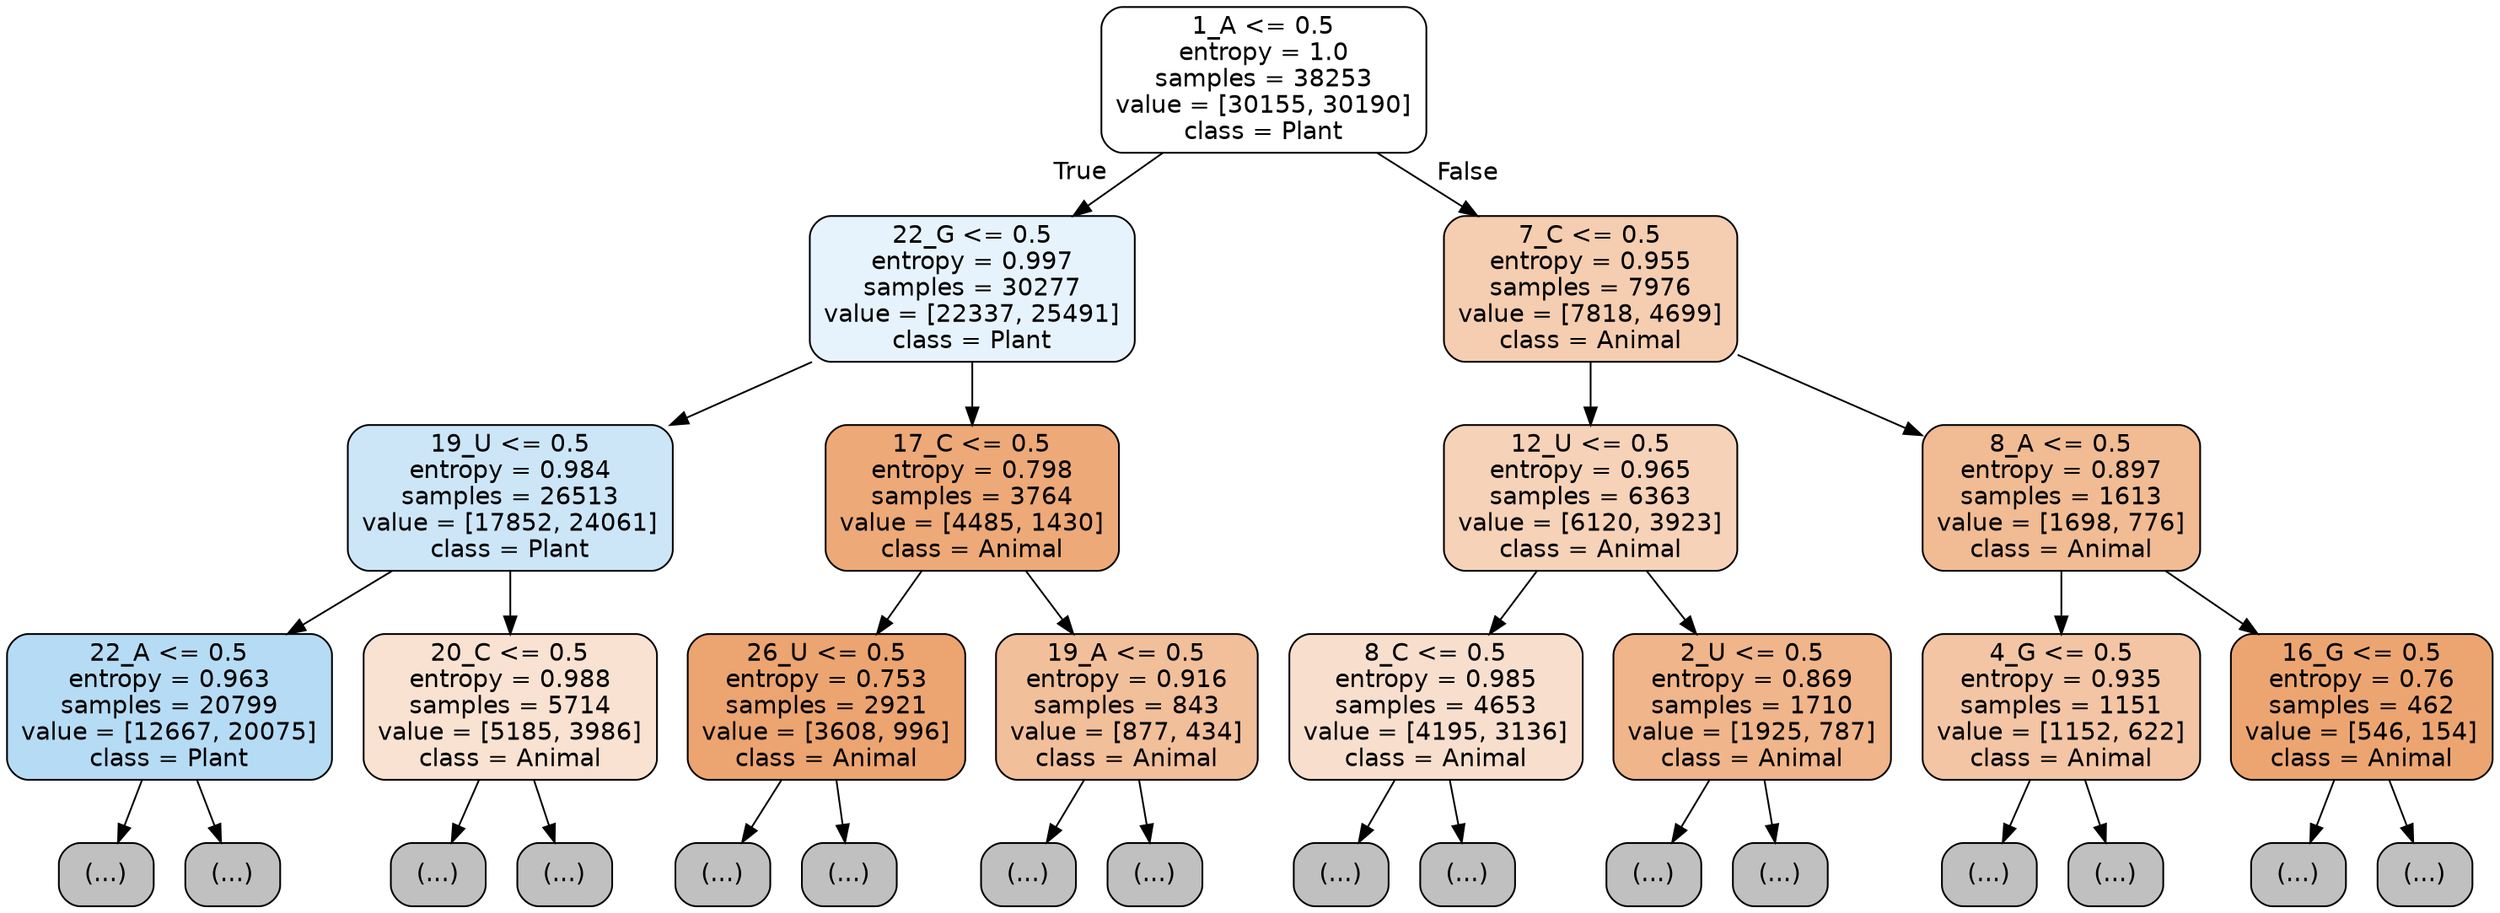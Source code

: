 digraph Tree {
node [shape=box, style="filled, rounded", color="black", fontname="helvetica"] ;
edge [fontname="helvetica"] ;
0 [label="1_A <= 0.5\nentropy = 1.0\nsamples = 38253\nvalue = [30155, 30190]\nclass = Plant", fillcolor="#ffffff"] ;
1 [label="22_G <= 0.5\nentropy = 0.997\nsamples = 30277\nvalue = [22337, 25491]\nclass = Plant", fillcolor="#e7f3fc"] ;
0 -> 1 [labeldistance=2.5, labelangle=45, headlabel="True"] ;
2 [label="19_U <= 0.5\nentropy = 0.984\nsamples = 26513\nvalue = [17852, 24061]\nclass = Plant", fillcolor="#cce6f8"] ;
1 -> 2 ;
3 [label="22_A <= 0.5\nentropy = 0.963\nsamples = 20799\nvalue = [12667, 20075]\nclass = Plant", fillcolor="#b6dbf5"] ;
2 -> 3 ;
4 [label="(...)", fillcolor="#C0C0C0"] ;
3 -> 4 ;
7239 [label="(...)", fillcolor="#C0C0C0"] ;
3 -> 7239 ;
8414 [label="20_C <= 0.5\nentropy = 0.988\nsamples = 5714\nvalue = [5185, 3986]\nclass = Animal", fillcolor="#f9e2d1"] ;
2 -> 8414 ;
8415 [label="(...)", fillcolor="#C0C0C0"] ;
8414 -> 8415 ;
10638 [label="(...)", fillcolor="#C0C0C0"] ;
8414 -> 10638 ;
11361 [label="17_C <= 0.5\nentropy = 0.798\nsamples = 3764\nvalue = [4485, 1430]\nclass = Animal", fillcolor="#eda978"] ;
1 -> 11361 ;
11362 [label="26_U <= 0.5\nentropy = 0.753\nsamples = 2921\nvalue = [3608, 996]\nclass = Animal", fillcolor="#eca470"] ;
11361 -> 11362 ;
11363 [label="(...)", fillcolor="#C0C0C0"] ;
11362 -> 11363 ;
12432 [label="(...)", fillcolor="#C0C0C0"] ;
11362 -> 12432 ;
12441 [label="19_A <= 0.5\nentropy = 0.916\nsamples = 843\nvalue = [877, 434]\nclass = Animal", fillcolor="#f2bf9b"] ;
11361 -> 12441 ;
12442 [label="(...)", fillcolor="#C0C0C0"] ;
12441 -> 12442 ;
12747 [label="(...)", fillcolor="#C0C0C0"] ;
12441 -> 12747 ;
12820 [label="7_C <= 0.5\nentropy = 0.955\nsamples = 7976\nvalue = [7818, 4699]\nclass = Animal", fillcolor="#f5cdb0"] ;
0 -> 12820 [labeldistance=2.5, labelangle=-45, headlabel="False"] ;
12821 [label="12_U <= 0.5\nentropy = 0.965\nsamples = 6363\nvalue = [6120, 3923]\nclass = Animal", fillcolor="#f6d2b8"] ;
12820 -> 12821 ;
12822 [label="8_C <= 0.5\nentropy = 0.985\nsamples = 4653\nvalue = [4195, 3136]\nclass = Animal", fillcolor="#f8dfcd"] ;
12821 -> 12822 ;
12823 [label="(...)", fillcolor="#C0C0C0"] ;
12822 -> 12823 ;
14608 [label="(...)", fillcolor="#C0C0C0"] ;
12822 -> 14608 ;
15105 [label="2_U <= 0.5\nentropy = 0.869\nsamples = 1710\nvalue = [1925, 787]\nclass = Animal", fillcolor="#f0b58a"] ;
12821 -> 15105 ;
15106 [label="(...)", fillcolor="#C0C0C0"] ;
15105 -> 15106 ;
15779 [label="(...)", fillcolor="#C0C0C0"] ;
15105 -> 15779 ;
16008 [label="8_A <= 0.5\nentropy = 0.897\nsamples = 1613\nvalue = [1698, 776]\nclass = Animal", fillcolor="#f1bb93"] ;
12820 -> 16008 ;
16009 [label="4_G <= 0.5\nentropy = 0.935\nsamples = 1151\nvalue = [1152, 622]\nclass = Animal", fillcolor="#f3c5a4"] ;
16008 -> 16009 ;
16010 [label="(...)", fillcolor="#C0C0C0"] ;
16009 -> 16010 ;
16411 [label="(...)", fillcolor="#C0C0C0"] ;
16009 -> 16411 ;
16582 [label="16_G <= 0.5\nentropy = 0.76\nsamples = 462\nvalue = [546, 154]\nclass = Animal", fillcolor="#eca571"] ;
16008 -> 16582 ;
16583 [label="(...)", fillcolor="#C0C0C0"] ;
16582 -> 16583 ;
16750 [label="(...)", fillcolor="#C0C0C0"] ;
16582 -> 16750 ;
}